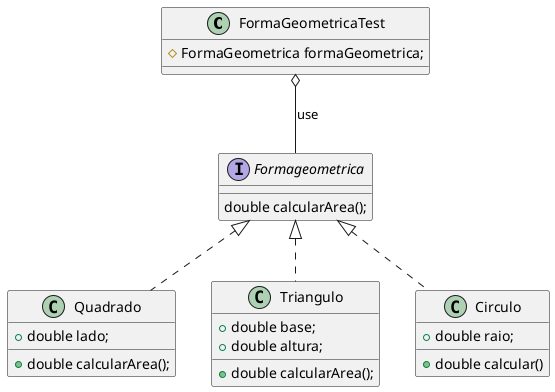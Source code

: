@startuml

class FormaGeometricaTest{
    #FormaGeometrica formaGeometrica;

}
FormaGeometricaTest o-- Formageometrica : use

interface Formageometrica{
    double calcularArea();
}

class Quadrado implements Formageometrica{
    +double lado;
    +double calcularArea();
}

class Triangulo implements Formageometrica{
    + double base;
    + double altura;
    + double calcularArea();
}

class Circulo implements Formageometrica{
    + double raio;
    + double calcular()
}





@enduml